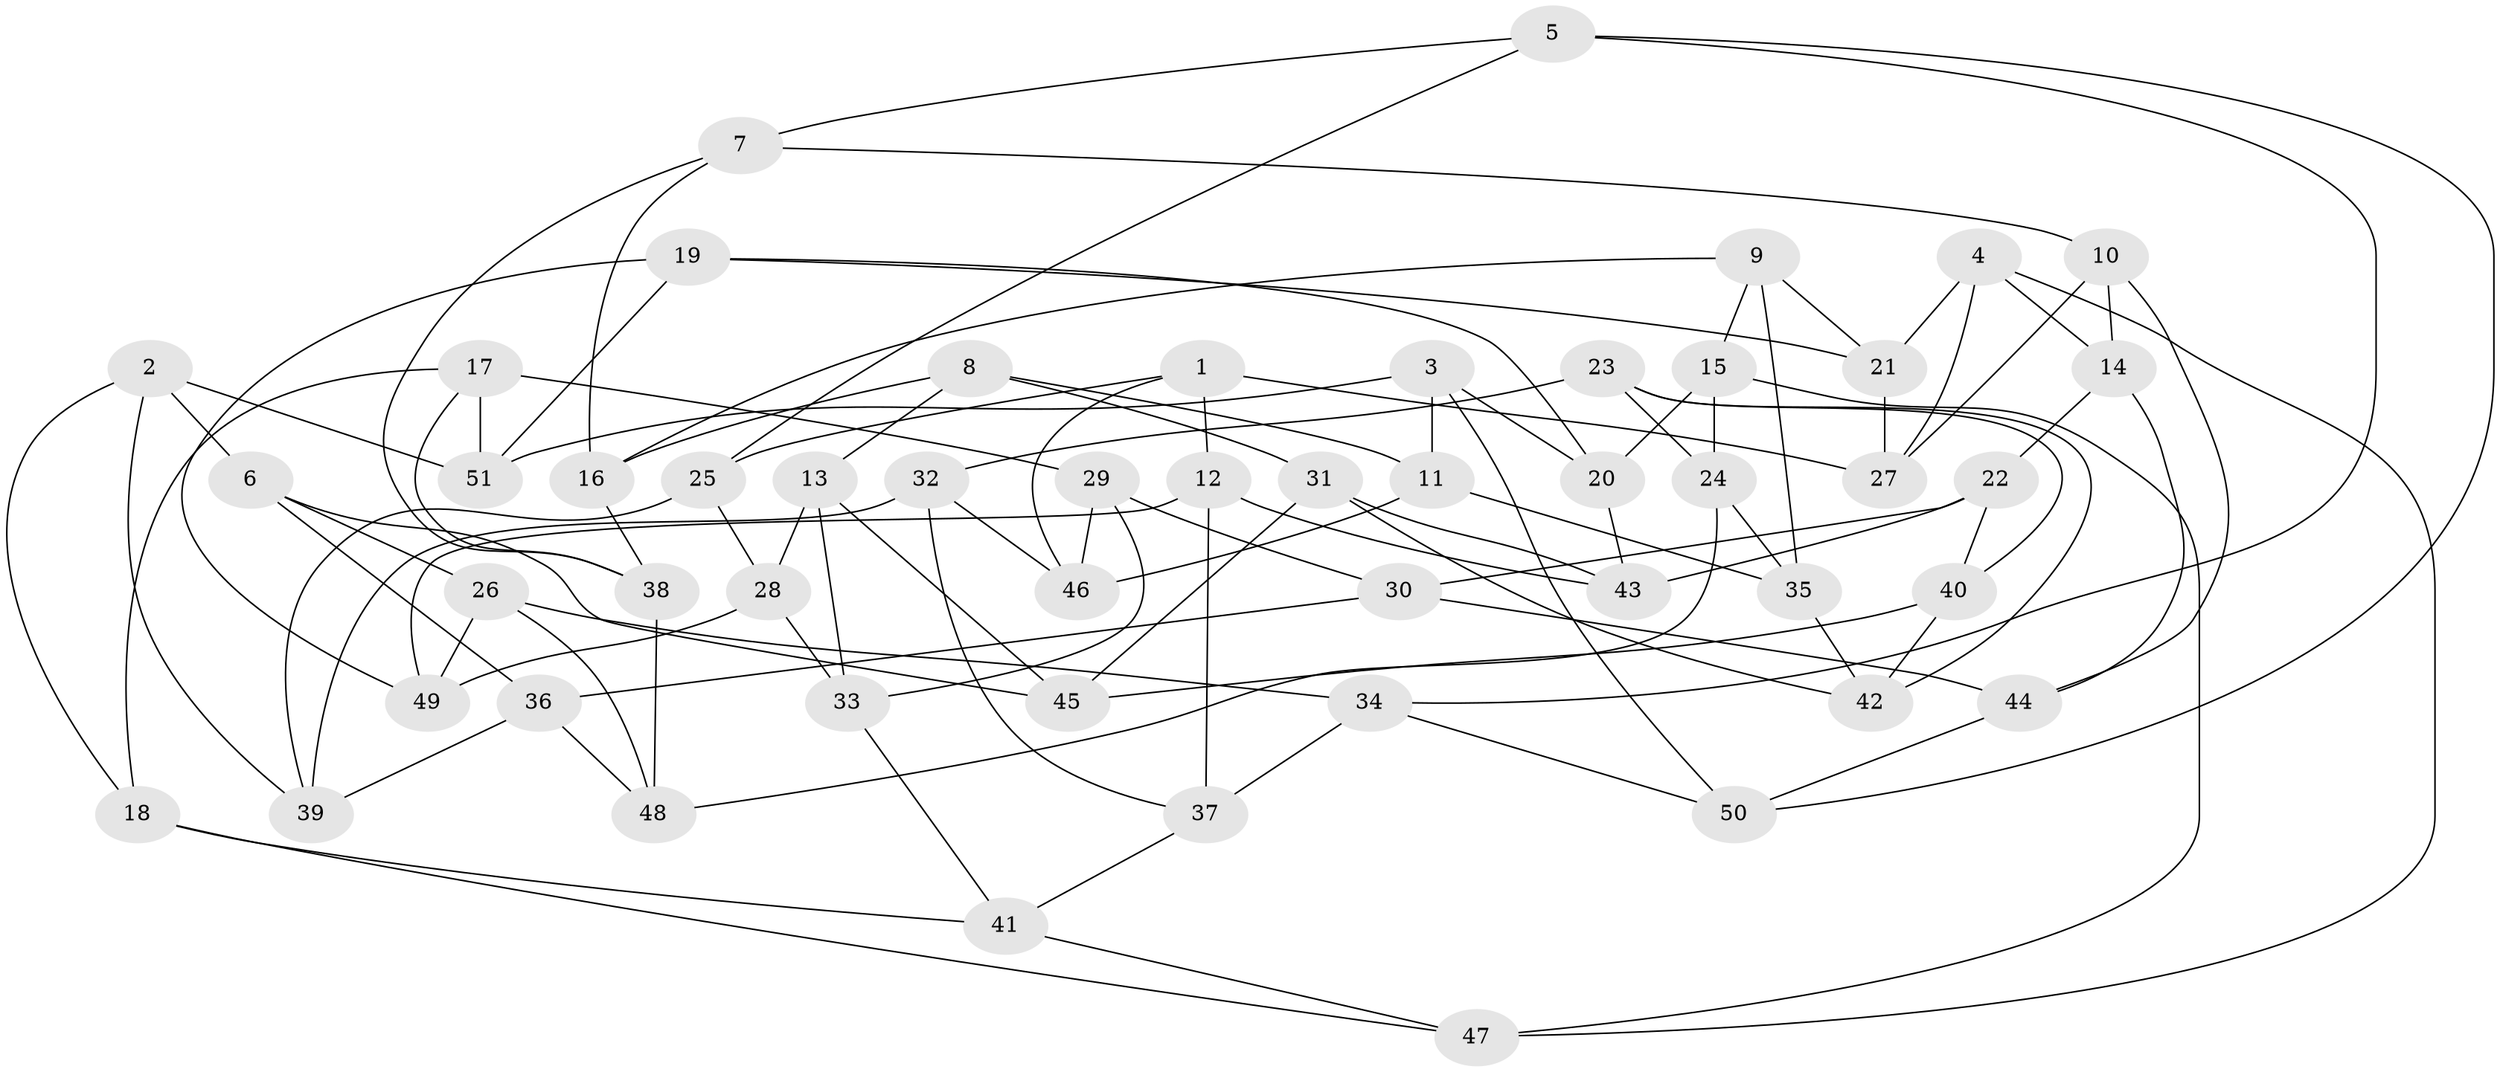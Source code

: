 // coarse degree distribution, {4: 0.3, 6: 0.43333333333333335, 5: 0.23333333333333334, 3: 0.03333333333333333}
// Generated by graph-tools (version 1.1) at 2025/24/03/03/25 07:24:28]
// undirected, 51 vertices, 102 edges
graph export_dot {
graph [start="1"]
  node [color=gray90,style=filled];
  1;
  2;
  3;
  4;
  5;
  6;
  7;
  8;
  9;
  10;
  11;
  12;
  13;
  14;
  15;
  16;
  17;
  18;
  19;
  20;
  21;
  22;
  23;
  24;
  25;
  26;
  27;
  28;
  29;
  30;
  31;
  32;
  33;
  34;
  35;
  36;
  37;
  38;
  39;
  40;
  41;
  42;
  43;
  44;
  45;
  46;
  47;
  48;
  49;
  50;
  51;
  1 -- 46;
  1 -- 12;
  1 -- 27;
  1 -- 25;
  2 -- 39;
  2 -- 6;
  2 -- 51;
  2 -- 18;
  3 -- 51;
  3 -- 20;
  3 -- 50;
  3 -- 11;
  4 -- 21;
  4 -- 27;
  4 -- 47;
  4 -- 14;
  5 -- 7;
  5 -- 34;
  5 -- 50;
  5 -- 25;
  6 -- 36;
  6 -- 26;
  6 -- 45;
  7 -- 10;
  7 -- 16;
  7 -- 38;
  8 -- 31;
  8 -- 11;
  8 -- 13;
  8 -- 16;
  9 -- 21;
  9 -- 16;
  9 -- 35;
  9 -- 15;
  10 -- 44;
  10 -- 27;
  10 -- 14;
  11 -- 46;
  11 -- 35;
  12 -- 49;
  12 -- 37;
  12 -- 43;
  13 -- 45;
  13 -- 28;
  13 -- 33;
  14 -- 44;
  14 -- 22;
  15 -- 47;
  15 -- 20;
  15 -- 24;
  16 -- 38;
  17 -- 51;
  17 -- 29;
  17 -- 38;
  17 -- 18;
  18 -- 47;
  18 -- 41;
  19 -- 21;
  19 -- 20;
  19 -- 51;
  19 -- 49;
  20 -- 43;
  21 -- 27;
  22 -- 40;
  22 -- 43;
  22 -- 30;
  23 -- 24;
  23 -- 42;
  23 -- 32;
  23 -- 40;
  24 -- 35;
  24 -- 48;
  25 -- 28;
  25 -- 39;
  26 -- 34;
  26 -- 48;
  26 -- 49;
  28 -- 33;
  28 -- 49;
  29 -- 46;
  29 -- 33;
  29 -- 30;
  30 -- 44;
  30 -- 36;
  31 -- 43;
  31 -- 45;
  31 -- 42;
  32 -- 37;
  32 -- 39;
  32 -- 46;
  33 -- 41;
  34 -- 37;
  34 -- 50;
  35 -- 42;
  36 -- 48;
  36 -- 39;
  37 -- 41;
  38 -- 48;
  40 -- 45;
  40 -- 42;
  41 -- 47;
  44 -- 50;
}
